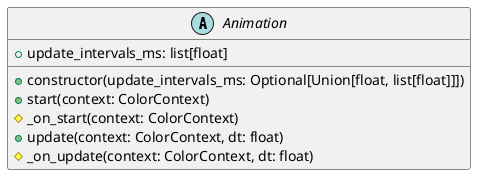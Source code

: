 @startuml


abstract class Animation {
    + update_intervals_ms: list[float]

    + constructor(update_intervals_ms: Optional[Union[float, list[float]]])
    + start(context: ColorContext)
    # _on_start(context: ColorContext)
    + update(context: ColorContext, dt: float)
    # _on_update(context: ColorContext, dt: float)
}

@enduml